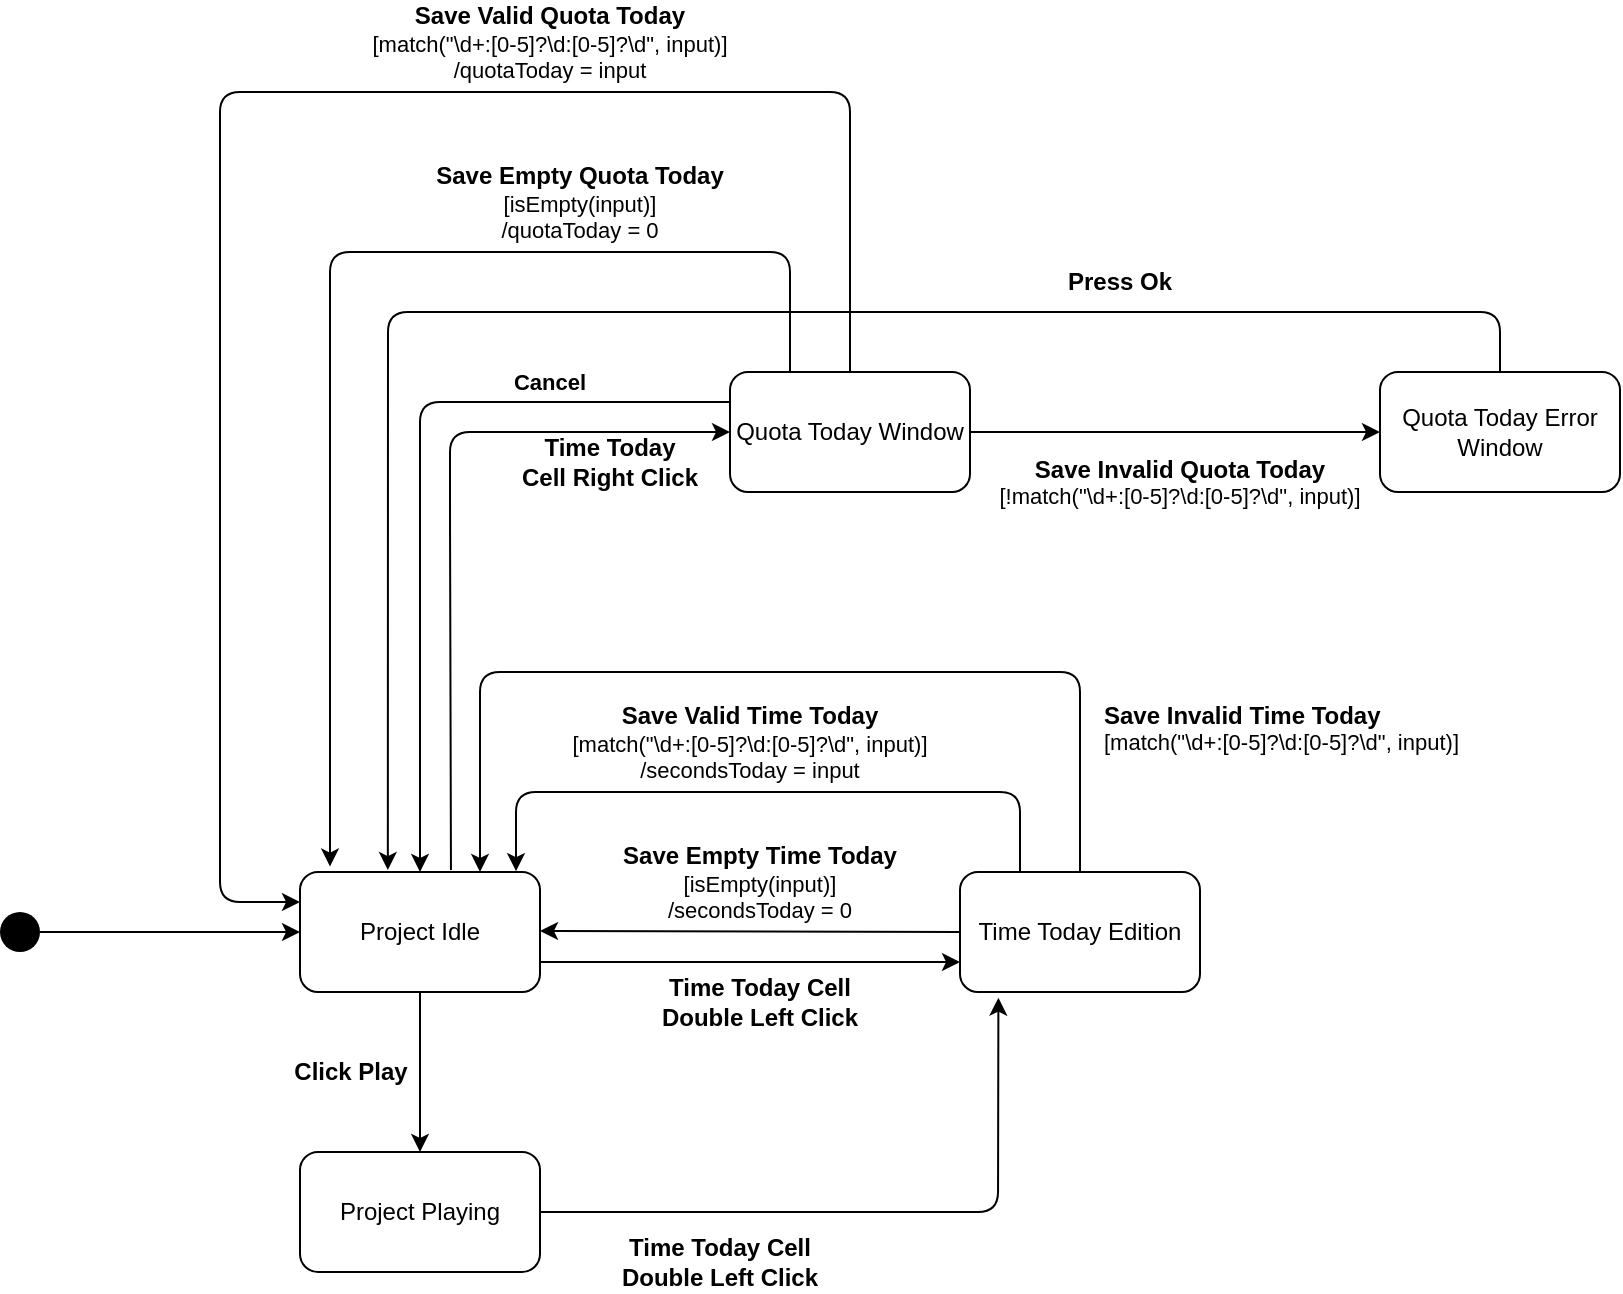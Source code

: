 <mxfile>
    <diagram id="hUVOVU6jRG6KGF_iUACn" name="Page-1">
        <mxGraphModel dx="1488" dy="1738" grid="1" gridSize="10" guides="1" tooltips="1" connect="1" arrows="1" fold="1" page="1" pageScale="1" pageWidth="850" pageHeight="1100" math="0" shadow="0">
            <root>
                <mxCell id="0"/>
                <mxCell id="1" parent="0"/>
                <mxCell id="30" value="" style="edgeStyle=none;html=1;entryX=0;entryY=0.75;entryDx=0;entryDy=0;exitX=1;exitY=0.75;exitDx=0;exitDy=0;" parent="1" edge="1" target="29" source="2">
                    <mxGeometry relative="1" as="geometry">
                        <mxPoint x="170" y="400.0" as="sourcePoint"/>
                        <mxPoint x="330" y="400.0" as="targetPoint"/>
                    </mxGeometry>
                </mxCell>
                <mxCell id="70" style="edgeStyle=none;html=1;exitX=0.629;exitY=-0.016;exitDx=0;exitDy=0;entryX=0;entryY=0.5;entryDx=0;entryDy=0;exitPerimeter=0;" edge="1" parent="1" source="2" target="46">
                    <mxGeometry relative="1" as="geometry">
                        <Array as="points">
                            <mxPoint x="125" y="170"/>
                            <mxPoint x="125" y="130"/>
                        </Array>
                    </mxGeometry>
                </mxCell>
                <mxCell id="2" value="Project Idle" style="rounded=1;whiteSpace=wrap;html=1;" parent="1" vertex="1">
                    <mxGeometry x="50" y="350" width="120" height="60" as="geometry"/>
                </mxCell>
                <mxCell id="3" style="edgeStyle=none;html=1;fontSize=12;" parent="1" source="4" target="2" edge="1">
                    <mxGeometry relative="1" as="geometry">
                        <mxPoint x="40" y="380.0" as="targetPoint"/>
                    </mxGeometry>
                </mxCell>
                <mxCell id="4" value="" style="ellipse;fillColor=#000000;strokeColor=none;" parent="1" vertex="1">
                    <mxGeometry x="-100" y="370" width="20" height="20" as="geometry"/>
                </mxCell>
                <mxCell id="40" style="edgeStyle=none;html=1;fontSize=11;fontColor=#000000;entryX=0.16;entryY=1.047;entryDx=0;entryDy=0;entryPerimeter=0;" parent="1" source="6" target="29" edge="1">
                    <mxGeometry relative="1" as="geometry">
                        <Array as="points">
                            <mxPoint x="399" y="520"/>
                        </Array>
                    </mxGeometry>
                </mxCell>
                <mxCell id="6" value="Project Playing" style="rounded=1;whiteSpace=wrap;html=1;fontSize=12;" parent="1" vertex="1">
                    <mxGeometry x="50" y="490" width="120" height="60" as="geometry"/>
                </mxCell>
                <mxCell id="8" style="edgeStyle=none;html=1;fontSize=12;" parent="1" source="2" target="6" edge="1">
                    <mxGeometry relative="1" as="geometry">
                        <mxPoint x="110" y="530" as="sourcePoint"/>
                        <Array as="points"/>
                    </mxGeometry>
                </mxCell>
                <mxCell id="15" value="&lt;b&gt;Click Play&lt;/b&gt;" style="text;html=1;align=center;verticalAlign=middle;resizable=0;points=[];autosize=1;strokeColor=none;fillColor=none;" parent="1" vertex="1">
                    <mxGeometry x="40" y="440" width="70" height="20" as="geometry"/>
                </mxCell>
                <mxCell id="68" style="edgeStyle=none;html=1;exitX=0.25;exitY=0;exitDx=0;exitDy=0;entryX=0.9;entryY=-0.007;entryDx=0;entryDy=0;entryPerimeter=0;" edge="1" parent="1" source="29" target="2">
                    <mxGeometry relative="1" as="geometry">
                        <Array as="points">
                            <mxPoint x="410" y="310"/>
                            <mxPoint x="158" y="310"/>
                        </Array>
                    </mxGeometry>
                </mxCell>
                <mxCell id="82" style="edgeStyle=none;html=1;exitX=0.5;exitY=0;exitDx=0;exitDy=0;entryX=0.75;entryY=0;entryDx=0;entryDy=0;" edge="1" parent="1" source="29" target="2">
                    <mxGeometry relative="1" as="geometry">
                        <mxPoint x="510" y="320" as="targetPoint"/>
                        <Array as="points">
                            <mxPoint x="440" y="250"/>
                            <mxPoint x="140" y="250"/>
                        </Array>
                    </mxGeometry>
                </mxCell>
                <mxCell id="29" value="Time Today Edition" style="rounded=1;whiteSpace=wrap;html=1;" parent="1" vertex="1">
                    <mxGeometry x="380" y="350" width="120" height="60" as="geometry"/>
                </mxCell>
                <mxCell id="31" value="&lt;b&gt;Time Today Cell Double Left Click&lt;/b&gt;" style="text;html=1;strokeColor=none;fillColor=none;align=center;verticalAlign=middle;whiteSpace=wrap;rounded=0;" parent="1" vertex="1">
                    <mxGeometry x="220" y="400" width="120" height="30" as="geometry"/>
                </mxCell>
                <mxCell id="36" value="" style="endArrow=classic;html=1;exitX=0;exitY=0.5;exitDx=0;exitDy=0;" parent="1" edge="1" source="29">
                    <mxGeometry width="50" height="50" relative="1" as="geometry">
                        <mxPoint x="330" y="379.47" as="sourcePoint"/>
                        <mxPoint x="170" y="379.47" as="targetPoint"/>
                    </mxGeometry>
                </mxCell>
                <mxCell id="37" value="&lt;div style=&quot;&quot;&gt;&lt;b&gt;&lt;font style=&quot;font-size: 12px&quot;&gt;Save Valid Time Today&lt;/font&gt;&lt;/b&gt;&lt;/div&gt;&lt;span style=&quot;font-size: 11px&quot;&gt;&lt;div style=&quot;&quot;&gt;&lt;span&gt;[match(&quot;&lt;/span&gt;&lt;font style=&quot;font-family: &amp;quot;helvetica&amp;quot; , &amp;quot;arial&amp;quot; , &amp;quot;freesans&amp;quot; , sans-serif&quot;&gt;\d+:[0-5]?\d:[0-5]?\d&quot;, input)&lt;/font&gt;&lt;span style=&quot;font-family: &amp;quot;helvetica&amp;quot;&quot;&gt;]&lt;/span&gt;&lt;/div&gt;&lt;/span&gt;&lt;span style=&quot;font-size: 11px&quot;&gt;&lt;div style=&quot;&quot;&gt;&lt;span&gt;/secondsToday = input&lt;/span&gt;&lt;/div&gt;&lt;/span&gt;" style="text;html=1;strokeColor=none;fillColor=none;align=center;verticalAlign=middle;whiteSpace=wrap;rounded=0;" parent="1" vertex="1">
                    <mxGeometry x="165" y="270" width="220" height="30" as="geometry"/>
                </mxCell>
                <mxCell id="41" value="&lt;b&gt;Time Today Cell Double Left Click&lt;/b&gt;" style="text;html=1;strokeColor=none;fillColor=none;align=center;verticalAlign=middle;whiteSpace=wrap;rounded=0;" parent="1" vertex="1">
                    <mxGeometry x="200" y="530" width="120" height="30" as="geometry"/>
                </mxCell>
                <mxCell id="45" value="&lt;b&gt;Time Today Cell Right Click&lt;/b&gt;" style="text;html=1;strokeColor=none;fillColor=none;align=center;verticalAlign=middle;whiteSpace=wrap;rounded=0;" parent="1" vertex="1">
                    <mxGeometry x="160" y="130" width="90" height="30" as="geometry"/>
                </mxCell>
                <mxCell id="54" style="edgeStyle=none;html=1;exitX=1;exitY=0.5;exitDx=0;exitDy=0;entryX=0;entryY=0.5;entryDx=0;entryDy=0;" parent="1" source="46" edge="1" target="60">
                    <mxGeometry relative="1" as="geometry">
                        <mxPoint x="600" y="160" as="targetPoint"/>
                        <Array as="points"/>
                    </mxGeometry>
                </mxCell>
                <mxCell id="79" style="edgeStyle=none;html=1;exitX=0.25;exitY=0;exitDx=0;exitDy=0;entryX=0.125;entryY=-0.045;entryDx=0;entryDy=0;entryPerimeter=0;" edge="1" parent="1" source="46" target="2">
                    <mxGeometry relative="1" as="geometry">
                        <Array as="points">
                            <mxPoint x="295" y="40"/>
                            <mxPoint x="65" y="40"/>
                            <mxPoint x="65" y="160"/>
                        </Array>
                    </mxGeometry>
                </mxCell>
                <mxCell id="80" style="edgeStyle=none;html=1;exitX=0.5;exitY=0;exitDx=0;exitDy=0;entryX=0;entryY=0.25;entryDx=0;entryDy=0;" edge="1" parent="1" source="46" target="2">
                    <mxGeometry relative="1" as="geometry">
                        <Array as="points">
                            <mxPoint x="325" y="-40"/>
                            <mxPoint x="170" y="-40"/>
                            <mxPoint x="10" y="-40"/>
                            <mxPoint x="10" y="365"/>
                        </Array>
                    </mxGeometry>
                </mxCell>
                <mxCell id="46" value="Quota Today Window" style="rounded=1;whiteSpace=wrap;html=1;" parent="1" vertex="1">
                    <mxGeometry x="265" y="100" width="120" height="60" as="geometry"/>
                </mxCell>
                <mxCell id="56" value="&lt;div&gt;&lt;b&gt;&lt;font style=&quot;font-size: 12px&quot;&gt;Save Invalid Quota Today&lt;/font&gt;&lt;/b&gt;&lt;/div&gt;&lt;span style=&quot;font-size: 11px&quot;&gt;&lt;div&gt;&lt;span&gt;[!match(&quot;&lt;/span&gt;&lt;font style=&quot;font-family: &amp;#34;helvetica&amp;#34; , &amp;#34;arial&amp;#34; , &amp;#34;freesans&amp;#34; , sans-serif&quot;&gt;\d+:[0-5]?\d:[0-5]?\d&quot;, input)&lt;/font&gt;&lt;span style=&quot;font-family: &amp;#34;helvetica&amp;#34;&quot;&gt;]&lt;/span&gt;&lt;/div&gt;&lt;/span&gt;" style="text;html=1;strokeColor=none;fillColor=none;align=center;verticalAlign=middle;whiteSpace=wrap;rounded=0;" parent="1" vertex="1">
                    <mxGeometry x="370" y="140" width="240" height="30" as="geometry"/>
                </mxCell>
                <mxCell id="71" style="edgeStyle=none;html=1;exitX=0.5;exitY=0;exitDx=0;exitDy=0;entryX=0.366;entryY=-0.016;entryDx=0;entryDy=0;entryPerimeter=0;" edge="1" parent="1" source="60" target="2">
                    <mxGeometry relative="1" as="geometry">
                        <mxPoint x="80" y="290" as="targetPoint"/>
                        <Array as="points">
                            <mxPoint x="650" y="70"/>
                            <mxPoint x="94" y="70"/>
                        </Array>
                    </mxGeometry>
                </mxCell>
                <mxCell id="60" value="Quota Today Error Window" style="rounded=1;whiteSpace=wrap;html=1;" parent="1" vertex="1">
                    <mxGeometry x="590" y="100" width="120" height="60" as="geometry"/>
                </mxCell>
                <mxCell id="69" value="&lt;div style=&quot;&quot;&gt;&lt;b&gt;&lt;font style=&quot;font-size: 12px&quot;&gt;Save Empty Time Today&lt;/font&gt;&lt;/b&gt;&lt;/div&gt;&lt;span style=&quot;font-size: 11px&quot;&gt;&lt;div style=&quot;&quot;&gt;&lt;span&gt;[isEmpty(&lt;/span&gt;&lt;font style=&quot;font-family: &amp;quot;helvetica&amp;quot; , &amp;quot;arial&amp;quot; , &amp;quot;freesans&amp;quot; , sans-serif&quot;&gt;input)&lt;/font&gt;&lt;span style=&quot;font-family: &amp;quot;helvetica&amp;quot;&quot;&gt;]&lt;/span&gt;&lt;/div&gt;&lt;/span&gt;&lt;span style=&quot;font-size: 11px&quot;&gt;&lt;div style=&quot;&quot;&gt;&lt;span&gt;/secondsToday = 0&lt;/span&gt;&lt;/div&gt;&lt;/span&gt;" style="text;html=1;strokeColor=none;fillColor=none;align=center;verticalAlign=middle;whiteSpace=wrap;rounded=0;" vertex="1" parent="1">
                    <mxGeometry x="170" y="340" width="220" height="30" as="geometry"/>
                </mxCell>
                <mxCell id="72" value="&lt;b&gt;Press Ok&lt;/b&gt;" style="text;html=1;strokeColor=none;fillColor=none;align=center;verticalAlign=middle;whiteSpace=wrap;rounded=0;" vertex="1" parent="1">
                    <mxGeometry x="340" y="40" width="240" height="30" as="geometry"/>
                </mxCell>
                <mxCell id="73" style="edgeStyle=none;html=1;exitX=0;exitY=0.25;exitDx=0;exitDy=0;entryX=0.5;entryY=0;entryDx=0;entryDy=0;" edge="1" parent="1" source="46" target="2">
                    <mxGeometry relative="1" as="geometry">
                        <mxPoint x="600" y="140" as="targetPoint"/>
                        <Array as="points">
                            <mxPoint x="110" y="115"/>
                        </Array>
                        <mxPoint x="395" y="140" as="sourcePoint"/>
                    </mxGeometry>
                </mxCell>
                <mxCell id="74" value="&lt;div&gt;&lt;font face=&quot;helvetica&quot;&gt;&lt;span style=&quot;font-size: 11px&quot;&gt;&lt;span&gt;Cancel&lt;/span&gt;&lt;/span&gt;&lt;/font&gt;&lt;/div&gt;" style="text;html=1;strokeColor=none;fillColor=none;align=center;verticalAlign=middle;whiteSpace=wrap;rounded=0;fontStyle=1" vertex="1" parent="1">
                    <mxGeometry x="145" y="95" width="60" height="20" as="geometry"/>
                </mxCell>
                <mxCell id="77" value="&lt;div&gt;&lt;b&gt;&lt;font style=&quot;font-size: 12px&quot;&gt;Save Valid Quota Today&lt;/font&gt;&lt;/b&gt;&lt;/div&gt;&lt;span style=&quot;font-size: 11px&quot;&gt;&lt;div&gt;&lt;span&gt;[match(&quot;&lt;/span&gt;&lt;font style=&quot;font-family: &amp;#34;helvetica&amp;#34; , &amp;#34;arial&amp;#34; , &amp;#34;freesans&amp;#34; , sans-serif&quot;&gt;\d+:[0-5]?\d:[0-5]?\d&quot;, input)&lt;/font&gt;&lt;span style=&quot;font-family: &amp;#34;helvetica&amp;#34;&quot;&gt;]&lt;/span&gt;&lt;/div&gt;&lt;/span&gt;&lt;span style=&quot;font-size: 11px&quot;&gt;&lt;div&gt;&lt;span&gt;/quotaToday = input&lt;/span&gt;&lt;/div&gt;&lt;/span&gt;" style="text;html=1;strokeColor=none;fillColor=none;align=center;verticalAlign=middle;whiteSpace=wrap;rounded=0;" vertex="1" parent="1">
                    <mxGeometry x="65" y="-80" width="220" height="30" as="geometry"/>
                </mxCell>
                <mxCell id="78" value="&lt;div&gt;&lt;b&gt;&lt;font style=&quot;font-size: 12px&quot;&gt;Save Empty Quota Today&lt;/font&gt;&lt;/b&gt;&lt;/div&gt;&lt;span style=&quot;font-size: 11px&quot;&gt;&lt;div&gt;&lt;span&gt;[isEmpty(&lt;/span&gt;&lt;font style=&quot;font-family: &amp;#34;helvetica&amp;#34; , &amp;#34;arial&amp;#34; , &amp;#34;freesans&amp;#34; , sans-serif&quot;&gt;input)&lt;/font&gt;&lt;span style=&quot;font-family: &amp;#34;helvetica&amp;#34;&quot;&gt;]&lt;/span&gt;&lt;/div&gt;&lt;/span&gt;&lt;span style=&quot;font-size: 11px&quot;&gt;&lt;div&gt;&lt;span&gt;/quotaToday = 0&lt;/span&gt;&lt;/div&gt;&lt;/span&gt;" style="text;html=1;strokeColor=none;fillColor=none;align=center;verticalAlign=middle;whiteSpace=wrap;rounded=0;" vertex="1" parent="1">
                    <mxGeometry x="80" width="220" height="30" as="geometry"/>
                </mxCell>
                <mxCell id="83" value="&lt;div&gt;&lt;b&gt;&lt;font style=&quot;font-size: 12px&quot;&gt;Save Invalid Time Today&lt;/font&gt;&lt;/b&gt;&lt;/div&gt;&lt;span style=&quot;font-size: 11px&quot;&gt;&lt;div&gt;&lt;span&gt;[match(&quot;&lt;/span&gt;&lt;font style=&quot;font-family: &amp;#34;helvetica&amp;#34; , &amp;#34;arial&amp;#34; , &amp;#34;freesans&amp;#34; , sans-serif&quot;&gt;\d+:[0-5]?\d:[0-5]?\d&quot;, input)&lt;/font&gt;&lt;span style=&quot;font-family: &amp;#34;helvetica&amp;#34;&quot;&gt;]&lt;/span&gt;&lt;/div&gt;&lt;/span&gt;&lt;span style=&quot;font-size: 11px&quot;&gt;&lt;br&gt;&lt;/span&gt;" style="text;html=1;strokeColor=none;fillColor=none;align=left;verticalAlign=middle;whiteSpace=wrap;rounded=0;" vertex="1" parent="1">
                    <mxGeometry x="450" y="270" width="180" height="30" as="geometry"/>
                </mxCell>
            </root>
        </mxGraphModel>
    </diagram>
</mxfile>